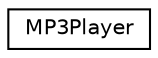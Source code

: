 digraph "Graphical Class Hierarchy"
{
 // LATEX_PDF_SIZE
  edge [fontname="Helvetica",fontsize="10",labelfontname="Helvetica",labelfontsize="10"];
  node [fontname="Helvetica",fontsize="10",shape=record];
  rankdir="LR";
  Node0 [label="MP3Player",height=0.2,width=0.4,color="black", fillcolor="white", style="filled",URL="$classMP3Player.html",tooltip=" "];
}
